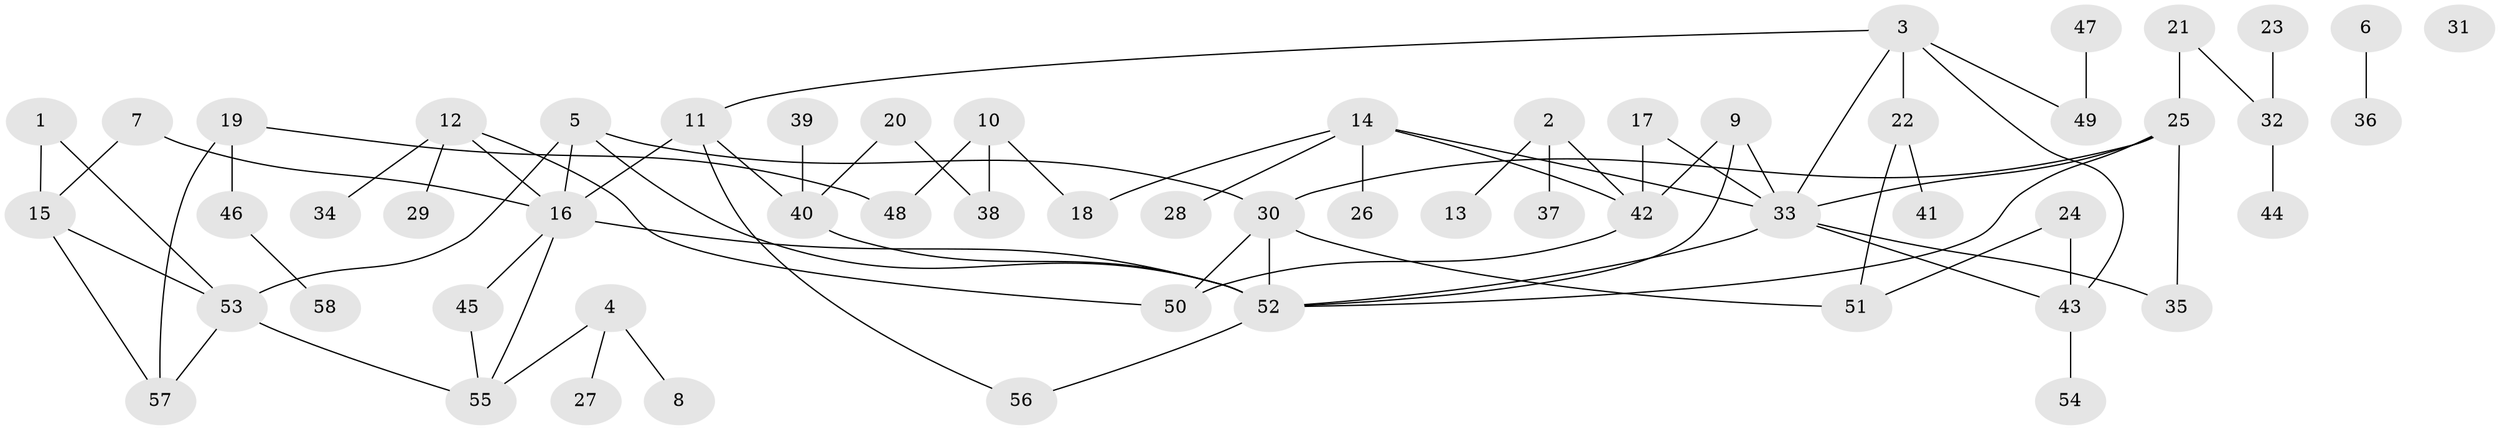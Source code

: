 // coarse degree distribution, {3: 0.2222222222222222, 7: 0.037037037037037035, 2: 0.2222222222222222, 1: 0.25925925925925924, 5: 0.07407407407407407, 6: 0.07407407407407407, 4: 0.07407407407407407, 8: 0.037037037037037035}
// Generated by graph-tools (version 1.1) at 2025/48/03/04/25 22:48:22]
// undirected, 58 vertices, 78 edges
graph export_dot {
  node [color=gray90,style=filled];
  1;
  2;
  3;
  4;
  5;
  6;
  7;
  8;
  9;
  10;
  11;
  12;
  13;
  14;
  15;
  16;
  17;
  18;
  19;
  20;
  21;
  22;
  23;
  24;
  25;
  26;
  27;
  28;
  29;
  30;
  31;
  32;
  33;
  34;
  35;
  36;
  37;
  38;
  39;
  40;
  41;
  42;
  43;
  44;
  45;
  46;
  47;
  48;
  49;
  50;
  51;
  52;
  53;
  54;
  55;
  56;
  57;
  58;
  1 -- 15;
  1 -- 53;
  2 -- 13;
  2 -- 37;
  2 -- 42;
  3 -- 11;
  3 -- 22;
  3 -- 33;
  3 -- 43;
  3 -- 49;
  4 -- 8;
  4 -- 27;
  4 -- 55;
  5 -- 16;
  5 -- 30;
  5 -- 52;
  5 -- 53;
  6 -- 36;
  7 -- 15;
  7 -- 16;
  9 -- 33;
  9 -- 42;
  9 -- 52;
  10 -- 18;
  10 -- 38;
  10 -- 48;
  11 -- 16;
  11 -- 40;
  11 -- 56;
  12 -- 16;
  12 -- 29;
  12 -- 34;
  12 -- 50;
  14 -- 18;
  14 -- 26;
  14 -- 28;
  14 -- 33;
  14 -- 42;
  15 -- 53;
  15 -- 57;
  16 -- 45;
  16 -- 52;
  16 -- 55;
  17 -- 33;
  17 -- 42;
  19 -- 46;
  19 -- 48;
  19 -- 57;
  20 -- 38;
  20 -- 40;
  21 -- 25;
  21 -- 32;
  22 -- 41;
  22 -- 51;
  23 -- 32;
  24 -- 43;
  24 -- 51;
  25 -- 30;
  25 -- 33;
  25 -- 35;
  25 -- 52;
  30 -- 50;
  30 -- 51;
  30 -- 52;
  32 -- 44;
  33 -- 35;
  33 -- 43;
  33 -- 52;
  39 -- 40;
  40 -- 52;
  42 -- 50;
  43 -- 54;
  45 -- 55;
  46 -- 58;
  47 -- 49;
  52 -- 56;
  53 -- 55;
  53 -- 57;
}
